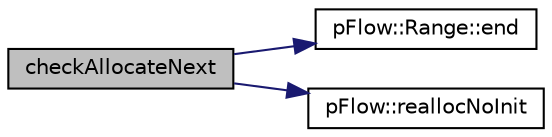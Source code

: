 digraph "checkAllocateNext"
{
 // LATEX_PDF_SIZE
  edge [fontname="Helvetica",fontsize="10",labelfontname="Helvetica",labelfontsize="10"];
  node [fontname="Helvetica",fontsize="10",shape=record];
  rankdir="LR";
  Node1 [label="checkAllocateNext",height=0.2,width=0.4,color="black", fillcolor="grey75", style="filled", fontcolor="black",tooltip=" "];
  Node1 -> Node2 [color="midnightblue",fontsize="10",style="solid",fontname="Helvetica"];
  Node2 [label="pFlow::Range::end",height=0.2,width=0.4,color="black", fillcolor="white", style="filled",URL="$structpFlow_1_1Range.html#a38ebf09d6bfa7f04d4a95ff7f0d3aef4",tooltip="End."];
  Node1 -> Node3 [color="midnightblue",fontsize="10",style="solid",fontname="Helvetica"];
  Node3 [label="pFlow::reallocNoInit",height=0.2,width=0.4,color="black", fillcolor="white", style="filled",URL="$namespacepFlow.html#ab0cb13ecc8a699cb45aa436f3171d504",tooltip=" "];
}
